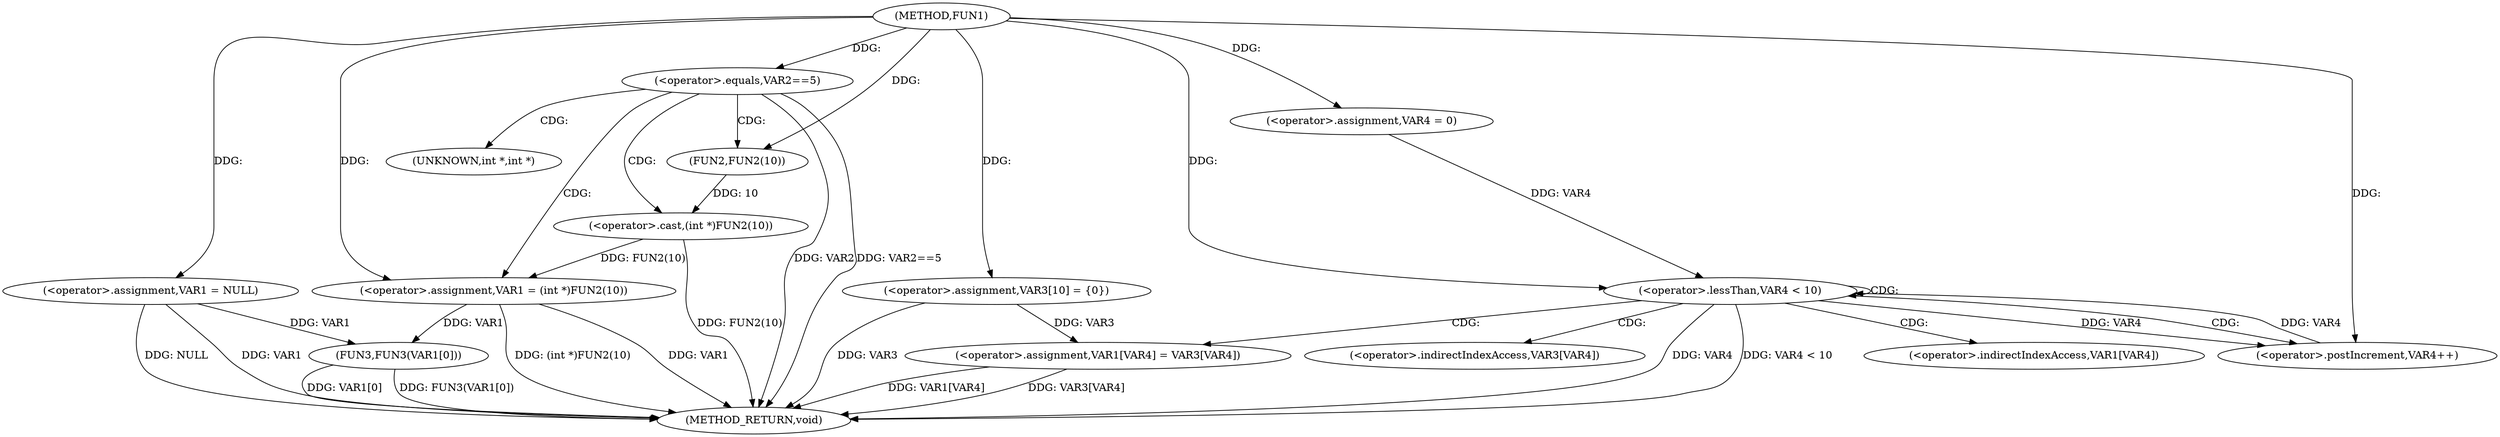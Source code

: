 digraph FUN1 {  
"1000100" [label = "(METHOD,FUN1)" ]
"1000143" [label = "(METHOD_RETURN,void)" ]
"1000103" [label = "(<operator>.assignment,VAR1 = NULL)" ]
"1000107" [label = "(<operator>.equals,VAR2==5)" ]
"1000111" [label = "(<operator>.assignment,VAR1 = (int *)FUN2(10))" ]
"1000113" [label = "(<operator>.cast,(int *)FUN2(10))" ]
"1000115" [label = "(FUN2,FUN2(10))" ]
"1000119" [label = "(<operator>.assignment,VAR3[10] = {0})" ]
"1000123" [label = "(<operator>.assignment,VAR4 = 0)" ]
"1000126" [label = "(<operator>.lessThan,VAR4 < 10)" ]
"1000129" [label = "(<operator>.postIncrement,VAR4++)" ]
"1000132" [label = "(<operator>.assignment,VAR1[VAR4] = VAR3[VAR4])" ]
"1000139" [label = "(FUN3,FUN3(VAR1[0]))" ]
"1000114" [label = "(UNKNOWN,int *,int *)" ]
"1000133" [label = "(<operator>.indirectIndexAccess,VAR1[VAR4])" ]
"1000136" [label = "(<operator>.indirectIndexAccess,VAR3[VAR4])" ]
  "1000126" -> "1000143"  [ label = "DDG: VAR4 < 10"] 
  "1000107" -> "1000143"  [ label = "DDG: VAR2"] 
  "1000107" -> "1000143"  [ label = "DDG: VAR2==5"] 
  "1000103" -> "1000143"  [ label = "DDG: VAR1"] 
  "1000103" -> "1000143"  [ label = "DDG: NULL"] 
  "1000139" -> "1000143"  [ label = "DDG: VAR1[0]"] 
  "1000113" -> "1000143"  [ label = "DDG: FUN2(10)"] 
  "1000126" -> "1000143"  [ label = "DDG: VAR4"] 
  "1000132" -> "1000143"  [ label = "DDG: VAR3[VAR4]"] 
  "1000139" -> "1000143"  [ label = "DDG: FUN3(VAR1[0])"] 
  "1000132" -> "1000143"  [ label = "DDG: VAR1[VAR4]"] 
  "1000111" -> "1000143"  [ label = "DDG: VAR1"] 
  "1000111" -> "1000143"  [ label = "DDG: (int *)FUN2(10)"] 
  "1000119" -> "1000143"  [ label = "DDG: VAR3"] 
  "1000100" -> "1000103"  [ label = "DDG: "] 
  "1000100" -> "1000107"  [ label = "DDG: "] 
  "1000113" -> "1000111"  [ label = "DDG: FUN2(10)"] 
  "1000100" -> "1000111"  [ label = "DDG: "] 
  "1000115" -> "1000113"  [ label = "DDG: 10"] 
  "1000100" -> "1000115"  [ label = "DDG: "] 
  "1000100" -> "1000119"  [ label = "DDG: "] 
  "1000100" -> "1000123"  [ label = "DDG: "] 
  "1000129" -> "1000126"  [ label = "DDG: VAR4"] 
  "1000123" -> "1000126"  [ label = "DDG: VAR4"] 
  "1000100" -> "1000126"  [ label = "DDG: "] 
  "1000126" -> "1000129"  [ label = "DDG: VAR4"] 
  "1000100" -> "1000129"  [ label = "DDG: "] 
  "1000119" -> "1000132"  [ label = "DDG: VAR3"] 
  "1000103" -> "1000139"  [ label = "DDG: VAR1"] 
  "1000111" -> "1000139"  [ label = "DDG: VAR1"] 
  "1000107" -> "1000114"  [ label = "CDG: "] 
  "1000107" -> "1000115"  [ label = "CDG: "] 
  "1000107" -> "1000113"  [ label = "CDG: "] 
  "1000107" -> "1000111"  [ label = "CDG: "] 
  "1000126" -> "1000132"  [ label = "CDG: "] 
  "1000126" -> "1000129"  [ label = "CDG: "] 
  "1000126" -> "1000133"  [ label = "CDG: "] 
  "1000126" -> "1000136"  [ label = "CDG: "] 
  "1000126" -> "1000126"  [ label = "CDG: "] 
}
